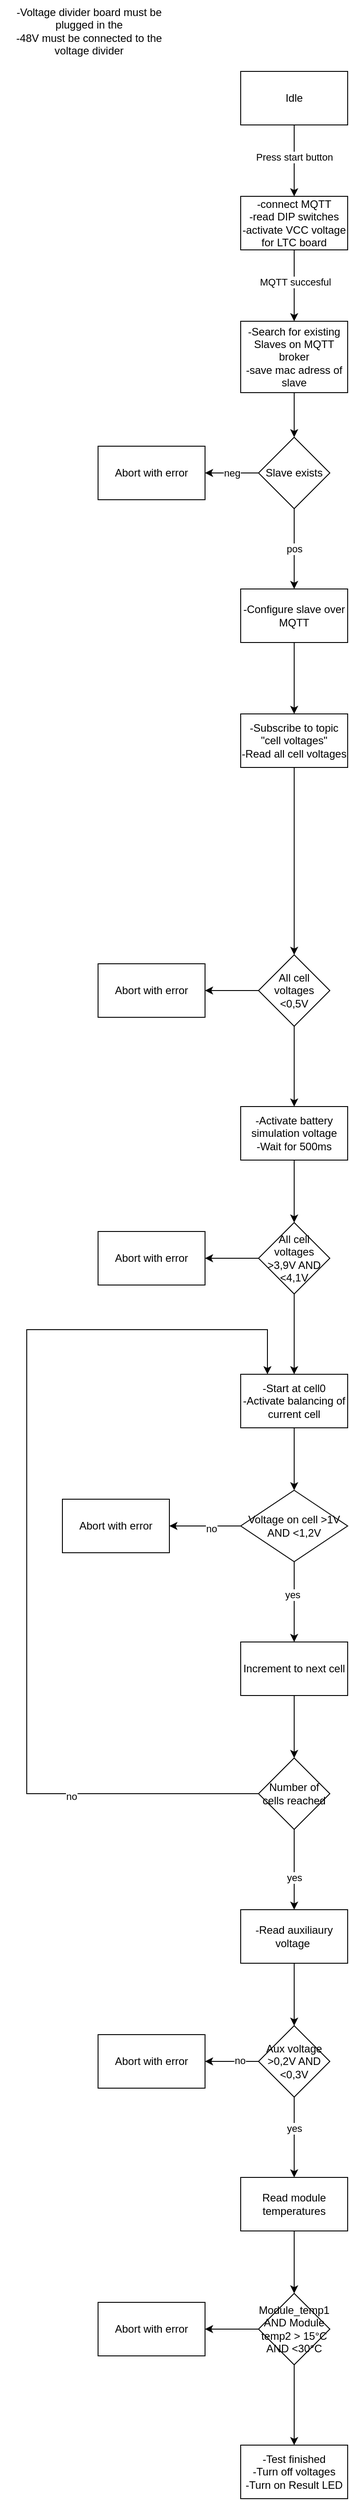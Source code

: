 <mxfile version="16.6.6" type="github">
  <diagram id="OH8tbehXOUAxoq00AYes" name="Page-1">
    <mxGraphModel dx="813" dy="430" grid="1" gridSize="10" guides="1" tooltips="1" connect="1" arrows="1" fold="1" page="1" pageScale="1" pageWidth="827" pageHeight="1169" math="0" shadow="0">
      <root>
        <mxCell id="0" />
        <mxCell id="1" parent="0" />
        <mxCell id="zRjedaMm0LjctO-O8mlx-3" value="" style="edgeStyle=orthogonalEdgeStyle;rounded=0;orthogonalLoop=1;jettySize=auto;html=1;" edge="1" parent="1" source="zRjedaMm0LjctO-O8mlx-1" target="zRjedaMm0LjctO-O8mlx-2">
          <mxGeometry relative="1" as="geometry" />
        </mxCell>
        <mxCell id="zRjedaMm0LjctO-O8mlx-4" value="Press start button" style="edgeLabel;html=1;align=center;verticalAlign=middle;resizable=0;points=[];" vertex="1" connectable="0" parent="zRjedaMm0LjctO-O8mlx-3">
          <mxGeometry x="-0.108" relative="1" as="geometry">
            <mxPoint as="offset" />
          </mxGeometry>
        </mxCell>
        <mxCell id="zRjedaMm0LjctO-O8mlx-1" value="Idle" style="rounded=0;whiteSpace=wrap;html=1;" vertex="1" parent="1">
          <mxGeometry x="320" y="110" width="120" height="60" as="geometry" />
        </mxCell>
        <mxCell id="zRjedaMm0LjctO-O8mlx-6" value="" style="edgeStyle=orthogonalEdgeStyle;rounded=0;orthogonalLoop=1;jettySize=auto;html=1;" edge="1" parent="1" source="zRjedaMm0LjctO-O8mlx-2" target="zRjedaMm0LjctO-O8mlx-5">
          <mxGeometry relative="1" as="geometry" />
        </mxCell>
        <mxCell id="zRjedaMm0LjctO-O8mlx-7" value="MQTT succesful" style="edgeLabel;html=1;align=center;verticalAlign=middle;resizable=0;points=[];" vertex="1" connectable="0" parent="zRjedaMm0LjctO-O8mlx-6">
          <mxGeometry x="-0.105" y="1" relative="1" as="geometry">
            <mxPoint as="offset" />
          </mxGeometry>
        </mxCell>
        <mxCell id="zRjedaMm0LjctO-O8mlx-2" value="-connect MQTT&lt;br&gt;&lt;div&gt;-read DIP switches&lt;/div&gt;&lt;div&gt;-activate VCC voltage for LTC board&lt;br&gt;&lt;/div&gt; " style="rounded=0;whiteSpace=wrap;html=1;" vertex="1" parent="1">
          <mxGeometry x="320" y="250" width="120" height="60" as="geometry" />
        </mxCell>
        <mxCell id="zRjedaMm0LjctO-O8mlx-10" value="" style="edgeStyle=orthogonalEdgeStyle;rounded=0;orthogonalLoop=1;jettySize=auto;html=1;" edge="1" parent="1" source="zRjedaMm0LjctO-O8mlx-5" target="zRjedaMm0LjctO-O8mlx-9">
          <mxGeometry relative="1" as="geometry" />
        </mxCell>
        <mxCell id="zRjedaMm0LjctO-O8mlx-5" value="&lt;div&gt;-Search for existing Slaves on MQTT broker&lt;br&gt;-save mac adress of slave&lt;br&gt;&lt;/div&gt;" style="whiteSpace=wrap;html=1;rounded=0;" vertex="1" parent="1">
          <mxGeometry x="320" y="390" width="120" height="80" as="geometry" />
        </mxCell>
        <mxCell id="zRjedaMm0LjctO-O8mlx-12" value="neg" style="edgeStyle=orthogonalEdgeStyle;rounded=0;orthogonalLoop=1;jettySize=auto;html=1;" edge="1" parent="1" source="zRjedaMm0LjctO-O8mlx-9" target="zRjedaMm0LjctO-O8mlx-11">
          <mxGeometry relative="1" as="geometry" />
        </mxCell>
        <mxCell id="zRjedaMm0LjctO-O8mlx-14" value="pos" style="edgeStyle=orthogonalEdgeStyle;rounded=0;orthogonalLoop=1;jettySize=auto;html=1;" edge="1" parent="1" source="zRjedaMm0LjctO-O8mlx-9" target="zRjedaMm0LjctO-O8mlx-13">
          <mxGeometry relative="1" as="geometry" />
        </mxCell>
        <mxCell id="zRjedaMm0LjctO-O8mlx-9" value="Slave exists" style="rhombus;whiteSpace=wrap;html=1;rounded=0;" vertex="1" parent="1">
          <mxGeometry x="340" y="520" width="80" height="80" as="geometry" />
        </mxCell>
        <mxCell id="zRjedaMm0LjctO-O8mlx-11" value="Abort with error" style="whiteSpace=wrap;html=1;rounded=0;" vertex="1" parent="1">
          <mxGeometry x="160" y="530" width="120" height="60" as="geometry" />
        </mxCell>
        <mxCell id="zRjedaMm0LjctO-O8mlx-17" value="" style="edgeStyle=orthogonalEdgeStyle;rounded=0;orthogonalLoop=1;jettySize=auto;html=1;" edge="1" parent="1" source="zRjedaMm0LjctO-O8mlx-13" target="zRjedaMm0LjctO-O8mlx-16">
          <mxGeometry relative="1" as="geometry" />
        </mxCell>
        <mxCell id="zRjedaMm0LjctO-O8mlx-13" value="-Configure slave over MQTT" style="whiteSpace=wrap;html=1;rounded=0;" vertex="1" parent="1">
          <mxGeometry x="320" y="690" width="120" height="60" as="geometry" />
        </mxCell>
        <mxCell id="zRjedaMm0LjctO-O8mlx-16" value="&lt;div&gt;-Subscribe to topic &quot;cell voltages&quot;&lt;br&gt;-Read all cell voltages&lt;/div&gt;" style="whiteSpace=wrap;html=1;rounded=0;" vertex="1" parent="1">
          <mxGeometry x="320" y="830" width="120" height="60" as="geometry" />
        </mxCell>
        <mxCell id="zRjedaMm0LjctO-O8mlx-21" value="" style="edgeStyle=orthogonalEdgeStyle;rounded=0;orthogonalLoop=1;jettySize=auto;html=1;" edge="1" parent="1" source="zRjedaMm0LjctO-O8mlx-16" target="zRjedaMm0LjctO-O8mlx-20">
          <mxGeometry relative="1" as="geometry">
            <mxPoint x="380" y="1030" as="sourcePoint" />
          </mxGeometry>
        </mxCell>
        <mxCell id="zRjedaMm0LjctO-O8mlx-23" value="" style="edgeStyle=orthogonalEdgeStyle;rounded=0;orthogonalLoop=1;jettySize=auto;html=1;" edge="1" parent="1" source="zRjedaMm0LjctO-O8mlx-20" target="zRjedaMm0LjctO-O8mlx-22">
          <mxGeometry relative="1" as="geometry" />
        </mxCell>
        <mxCell id="zRjedaMm0LjctO-O8mlx-25" value="" style="edgeStyle=orthogonalEdgeStyle;rounded=0;orthogonalLoop=1;jettySize=auto;html=1;" edge="1" parent="1" source="zRjedaMm0LjctO-O8mlx-20" target="zRjedaMm0LjctO-O8mlx-24">
          <mxGeometry relative="1" as="geometry" />
        </mxCell>
        <mxCell id="zRjedaMm0LjctO-O8mlx-20" value="All cell voltages &amp;lt;0,5V" style="rhombus;whiteSpace=wrap;html=1;rounded=0;" vertex="1" parent="1">
          <mxGeometry x="340" y="1100" width="80" height="80" as="geometry" />
        </mxCell>
        <mxCell id="zRjedaMm0LjctO-O8mlx-22" value="Abort with error" style="whiteSpace=wrap;html=1;rounded=0;" vertex="1" parent="1">
          <mxGeometry x="160" y="1110" width="120" height="60" as="geometry" />
        </mxCell>
        <mxCell id="zRjedaMm0LjctO-O8mlx-29" value="" style="edgeStyle=orthogonalEdgeStyle;rounded=0;orthogonalLoop=1;jettySize=auto;html=1;" edge="1" parent="1" source="zRjedaMm0LjctO-O8mlx-24" target="zRjedaMm0LjctO-O8mlx-28">
          <mxGeometry relative="1" as="geometry" />
        </mxCell>
        <mxCell id="zRjedaMm0LjctO-O8mlx-24" value="&lt;div&gt;-Activate battery simulation voltage&lt;/div&gt;&lt;div&gt;-Wait for 500ms&lt;br&gt;&lt;/div&gt;" style="whiteSpace=wrap;html=1;rounded=0;" vertex="1" parent="1">
          <mxGeometry x="320" y="1270" width="120" height="60" as="geometry" />
        </mxCell>
        <mxCell id="zRjedaMm0LjctO-O8mlx-31" value="" style="edgeStyle=orthogonalEdgeStyle;rounded=0;orthogonalLoop=1;jettySize=auto;html=1;" edge="1" parent="1" source="zRjedaMm0LjctO-O8mlx-28" target="zRjedaMm0LjctO-O8mlx-30">
          <mxGeometry relative="1" as="geometry" />
        </mxCell>
        <mxCell id="zRjedaMm0LjctO-O8mlx-33" value="" style="edgeStyle=orthogonalEdgeStyle;rounded=0;orthogonalLoop=1;jettySize=auto;html=1;" edge="1" parent="1" source="zRjedaMm0LjctO-O8mlx-28" target="zRjedaMm0LjctO-O8mlx-32">
          <mxGeometry relative="1" as="geometry" />
        </mxCell>
        <mxCell id="zRjedaMm0LjctO-O8mlx-28" value="All cell voltages &amp;gt;3,9V AND &amp;lt;4,1V" style="rhombus;whiteSpace=wrap;html=1;rounded=0;" vertex="1" parent="1">
          <mxGeometry x="340" y="1400" width="80" height="80" as="geometry" />
        </mxCell>
        <mxCell id="zRjedaMm0LjctO-O8mlx-30" value="Abort with error" style="whiteSpace=wrap;html=1;rounded=0;" vertex="1" parent="1">
          <mxGeometry x="160" y="1410" width="120" height="60" as="geometry" />
        </mxCell>
        <mxCell id="zRjedaMm0LjctO-O8mlx-36" value="" style="edgeStyle=orthogonalEdgeStyle;rounded=0;orthogonalLoop=1;jettySize=auto;html=1;" edge="1" parent="1" source="zRjedaMm0LjctO-O8mlx-32" target="zRjedaMm0LjctO-O8mlx-35">
          <mxGeometry relative="1" as="geometry" />
        </mxCell>
        <mxCell id="zRjedaMm0LjctO-O8mlx-32" value="-Start at cell0&lt;br&gt;-Activate balancing of current cell" style="whiteSpace=wrap;html=1;rounded=0;" vertex="1" parent="1">
          <mxGeometry x="320" y="1570" width="120" height="60" as="geometry" />
        </mxCell>
        <mxCell id="zRjedaMm0LjctO-O8mlx-45" value="" style="edgeStyle=orthogonalEdgeStyle;rounded=0;orthogonalLoop=1;jettySize=auto;html=1;" edge="1" parent="1" source="zRjedaMm0LjctO-O8mlx-35" target="zRjedaMm0LjctO-O8mlx-44">
          <mxGeometry relative="1" as="geometry" />
        </mxCell>
        <mxCell id="zRjedaMm0LjctO-O8mlx-55" value="no" style="edgeLabel;html=1;align=center;verticalAlign=middle;resizable=0;points=[];" vertex="1" connectable="0" parent="zRjedaMm0LjctO-O8mlx-45">
          <mxGeometry x="-0.161" y="3" relative="1" as="geometry">
            <mxPoint as="offset" />
          </mxGeometry>
        </mxCell>
        <mxCell id="zRjedaMm0LjctO-O8mlx-47" value="" style="edgeStyle=orthogonalEdgeStyle;rounded=0;orthogonalLoop=1;jettySize=auto;html=1;" edge="1" parent="1" source="zRjedaMm0LjctO-O8mlx-35" target="zRjedaMm0LjctO-O8mlx-46">
          <mxGeometry relative="1" as="geometry" />
        </mxCell>
        <mxCell id="zRjedaMm0LjctO-O8mlx-54" value="yes" style="edgeLabel;html=1;align=center;verticalAlign=middle;resizable=0;points=[];" vertex="1" connectable="0" parent="zRjedaMm0LjctO-O8mlx-47">
          <mxGeometry x="-0.181" y="-2" relative="1" as="geometry">
            <mxPoint as="offset" />
          </mxGeometry>
        </mxCell>
        <mxCell id="zRjedaMm0LjctO-O8mlx-35" value="&lt;div&gt;Voltage on cell &amp;gt;1V AND &amp;lt;1,2V &lt;br&gt;&lt;/div&gt;" style="rhombus;whiteSpace=wrap;html=1;rounded=0;" vertex="1" parent="1">
          <mxGeometry x="320" y="1700" width="120" height="80" as="geometry" />
        </mxCell>
        <mxCell id="zRjedaMm0LjctO-O8mlx-40" value="" style="endArrow=classic;html=1;rounded=0;entryX=0.25;entryY=0;entryDx=0;entryDy=0;exitX=0;exitY=0.5;exitDx=0;exitDy=0;" edge="1" parent="1" source="zRjedaMm0LjctO-O8mlx-48" target="zRjedaMm0LjctO-O8mlx-32">
          <mxGeometry width="50" height="50" relative="1" as="geometry">
            <mxPoint x="300" y="2030" as="sourcePoint" />
            <mxPoint x="380" y="1520" as="targetPoint" />
            <Array as="points">
              <mxPoint x="80" y="2040" />
              <mxPoint x="80" y="1770" />
              <mxPoint x="80" y="1520" />
              <mxPoint x="350" y="1520" />
            </Array>
          </mxGeometry>
        </mxCell>
        <mxCell id="zRjedaMm0LjctO-O8mlx-52" value="no" style="edgeLabel;html=1;align=center;verticalAlign=middle;resizable=0;points=[];" vertex="1" connectable="0" parent="zRjedaMm0LjctO-O8mlx-40">
          <mxGeometry x="-0.617" y="3" relative="1" as="geometry">
            <mxPoint as="offset" />
          </mxGeometry>
        </mxCell>
        <mxCell id="zRjedaMm0LjctO-O8mlx-44" value="Abort with error" style="whiteSpace=wrap;html=1;rounded=0;" vertex="1" parent="1">
          <mxGeometry x="120" y="1710" width="120" height="60" as="geometry" />
        </mxCell>
        <mxCell id="zRjedaMm0LjctO-O8mlx-49" value="" style="edgeStyle=orthogonalEdgeStyle;rounded=0;orthogonalLoop=1;jettySize=auto;html=1;" edge="1" parent="1" source="zRjedaMm0LjctO-O8mlx-46" target="zRjedaMm0LjctO-O8mlx-48">
          <mxGeometry relative="1" as="geometry" />
        </mxCell>
        <mxCell id="zRjedaMm0LjctO-O8mlx-46" value="Increment to next cell" style="whiteSpace=wrap;html=1;rounded=0;" vertex="1" parent="1">
          <mxGeometry x="320" y="1870" width="120" height="60" as="geometry" />
        </mxCell>
        <mxCell id="zRjedaMm0LjctO-O8mlx-51" value="" style="edgeStyle=orthogonalEdgeStyle;rounded=0;orthogonalLoop=1;jettySize=auto;html=1;" edge="1" parent="1" source="zRjedaMm0LjctO-O8mlx-48" target="zRjedaMm0LjctO-O8mlx-50">
          <mxGeometry relative="1" as="geometry" />
        </mxCell>
        <mxCell id="zRjedaMm0LjctO-O8mlx-53" value="yes" style="edgeLabel;html=1;align=center;verticalAlign=middle;resizable=0;points=[];" vertex="1" connectable="0" parent="zRjedaMm0LjctO-O8mlx-51">
          <mxGeometry x="0.2" relative="1" as="geometry">
            <mxPoint as="offset" />
          </mxGeometry>
        </mxCell>
        <mxCell id="zRjedaMm0LjctO-O8mlx-48" value="Number of cells reached" style="rhombus;whiteSpace=wrap;html=1;rounded=0;" vertex="1" parent="1">
          <mxGeometry x="340" y="2000" width="80" height="80" as="geometry" />
        </mxCell>
        <mxCell id="zRjedaMm0LjctO-O8mlx-59" value="" style="edgeStyle=orthogonalEdgeStyle;rounded=0;orthogonalLoop=1;jettySize=auto;html=1;" edge="1" parent="1" source="zRjedaMm0LjctO-O8mlx-50" target="zRjedaMm0LjctO-O8mlx-58">
          <mxGeometry relative="1" as="geometry" />
        </mxCell>
        <mxCell id="zRjedaMm0LjctO-O8mlx-50" value="-Read auxiliaury voltage&amp;nbsp; " style="whiteSpace=wrap;html=1;rounded=0;" vertex="1" parent="1">
          <mxGeometry x="320" y="2170" width="120" height="60" as="geometry" />
        </mxCell>
        <mxCell id="zRjedaMm0LjctO-O8mlx-57" value="-Voltage divider board must be plugged in the &lt;br&gt;-48V must be connected to the voltage divider" style="text;html=1;strokeColor=none;fillColor=none;align=center;verticalAlign=middle;whiteSpace=wrap;rounded=0;" vertex="1" parent="1">
          <mxGeometry x="50" y="30" width="200" height="70" as="geometry" />
        </mxCell>
        <mxCell id="zRjedaMm0LjctO-O8mlx-61" value="" style="edgeStyle=orthogonalEdgeStyle;rounded=0;orthogonalLoop=1;jettySize=auto;html=1;" edge="1" parent="1" source="zRjedaMm0LjctO-O8mlx-58" target="zRjedaMm0LjctO-O8mlx-60">
          <mxGeometry relative="1" as="geometry" />
        </mxCell>
        <mxCell id="zRjedaMm0LjctO-O8mlx-62" value="no" style="edgeLabel;html=1;align=center;verticalAlign=middle;resizable=0;points=[];" vertex="1" connectable="0" parent="zRjedaMm0LjctO-O8mlx-61">
          <mxGeometry x="-0.3" y="-1" relative="1" as="geometry">
            <mxPoint as="offset" />
          </mxGeometry>
        </mxCell>
        <mxCell id="zRjedaMm0LjctO-O8mlx-64" value="" style="edgeStyle=orthogonalEdgeStyle;rounded=0;orthogonalLoop=1;jettySize=auto;html=1;" edge="1" parent="1" source="zRjedaMm0LjctO-O8mlx-58" target="zRjedaMm0LjctO-O8mlx-63">
          <mxGeometry relative="1" as="geometry" />
        </mxCell>
        <mxCell id="zRjedaMm0LjctO-O8mlx-65" value="yes" style="edgeLabel;html=1;align=center;verticalAlign=middle;resizable=0;points=[];" vertex="1" connectable="0" parent="zRjedaMm0LjctO-O8mlx-64">
          <mxGeometry x="-0.219" relative="1" as="geometry">
            <mxPoint as="offset" />
          </mxGeometry>
        </mxCell>
        <mxCell id="zRjedaMm0LjctO-O8mlx-58" value="Aux voltage &amp;gt;0,2V AND &amp;lt;0,3V" style="rhombus;whiteSpace=wrap;html=1;rounded=0;" vertex="1" parent="1">
          <mxGeometry x="340" y="2300" width="80" height="80" as="geometry" />
        </mxCell>
        <mxCell id="zRjedaMm0LjctO-O8mlx-60" value="&lt;div&gt;Abort with error&lt;/div&gt;" style="whiteSpace=wrap;html=1;rounded=0;" vertex="1" parent="1">
          <mxGeometry x="160" y="2310" width="120" height="60" as="geometry" />
        </mxCell>
        <mxCell id="zRjedaMm0LjctO-O8mlx-67" value="" style="edgeStyle=orthogonalEdgeStyle;rounded=0;orthogonalLoop=1;jettySize=auto;html=1;" edge="1" parent="1" source="zRjedaMm0LjctO-O8mlx-63" target="zRjedaMm0LjctO-O8mlx-66">
          <mxGeometry relative="1" as="geometry" />
        </mxCell>
        <mxCell id="zRjedaMm0LjctO-O8mlx-63" value="Read module temperatures" style="whiteSpace=wrap;html=1;rounded=0;" vertex="1" parent="1">
          <mxGeometry x="320" y="2470" width="120" height="60" as="geometry" />
        </mxCell>
        <mxCell id="zRjedaMm0LjctO-O8mlx-69" value="" style="edgeStyle=orthogonalEdgeStyle;rounded=0;orthogonalLoop=1;jettySize=auto;html=1;" edge="1" parent="1" source="zRjedaMm0LjctO-O8mlx-66" target="zRjedaMm0LjctO-O8mlx-68">
          <mxGeometry relative="1" as="geometry" />
        </mxCell>
        <mxCell id="zRjedaMm0LjctO-O8mlx-71" value="" style="edgeStyle=orthogonalEdgeStyle;rounded=0;orthogonalLoop=1;jettySize=auto;html=1;" edge="1" parent="1" source="zRjedaMm0LjctO-O8mlx-66" target="zRjedaMm0LjctO-O8mlx-70">
          <mxGeometry relative="1" as="geometry" />
        </mxCell>
        <mxCell id="zRjedaMm0LjctO-O8mlx-66" value="Module_temp1 AND Module temp2 &amp;gt; 15°C AND &amp;lt;30°C" style="rhombus;whiteSpace=wrap;html=1;rounded=0;" vertex="1" parent="1">
          <mxGeometry x="340" y="2600" width="80" height="80" as="geometry" />
        </mxCell>
        <mxCell id="zRjedaMm0LjctO-O8mlx-68" value="&lt;div&gt;Abort with error&lt;/div&gt;" style="whiteSpace=wrap;html=1;rounded=0;" vertex="1" parent="1">
          <mxGeometry x="160" y="2610" width="120" height="60" as="geometry" />
        </mxCell>
        <mxCell id="zRjedaMm0LjctO-O8mlx-70" value="-Test finished&lt;br&gt;&lt;div&gt;-Turn off voltages&lt;/div&gt;&lt;div&gt;-Turn on Result LED&lt;br&gt;&lt;/div&gt;" style="whiteSpace=wrap;html=1;rounded=0;" vertex="1" parent="1">
          <mxGeometry x="320" y="2770" width="120" height="60" as="geometry" />
        </mxCell>
      </root>
    </mxGraphModel>
  </diagram>
</mxfile>
